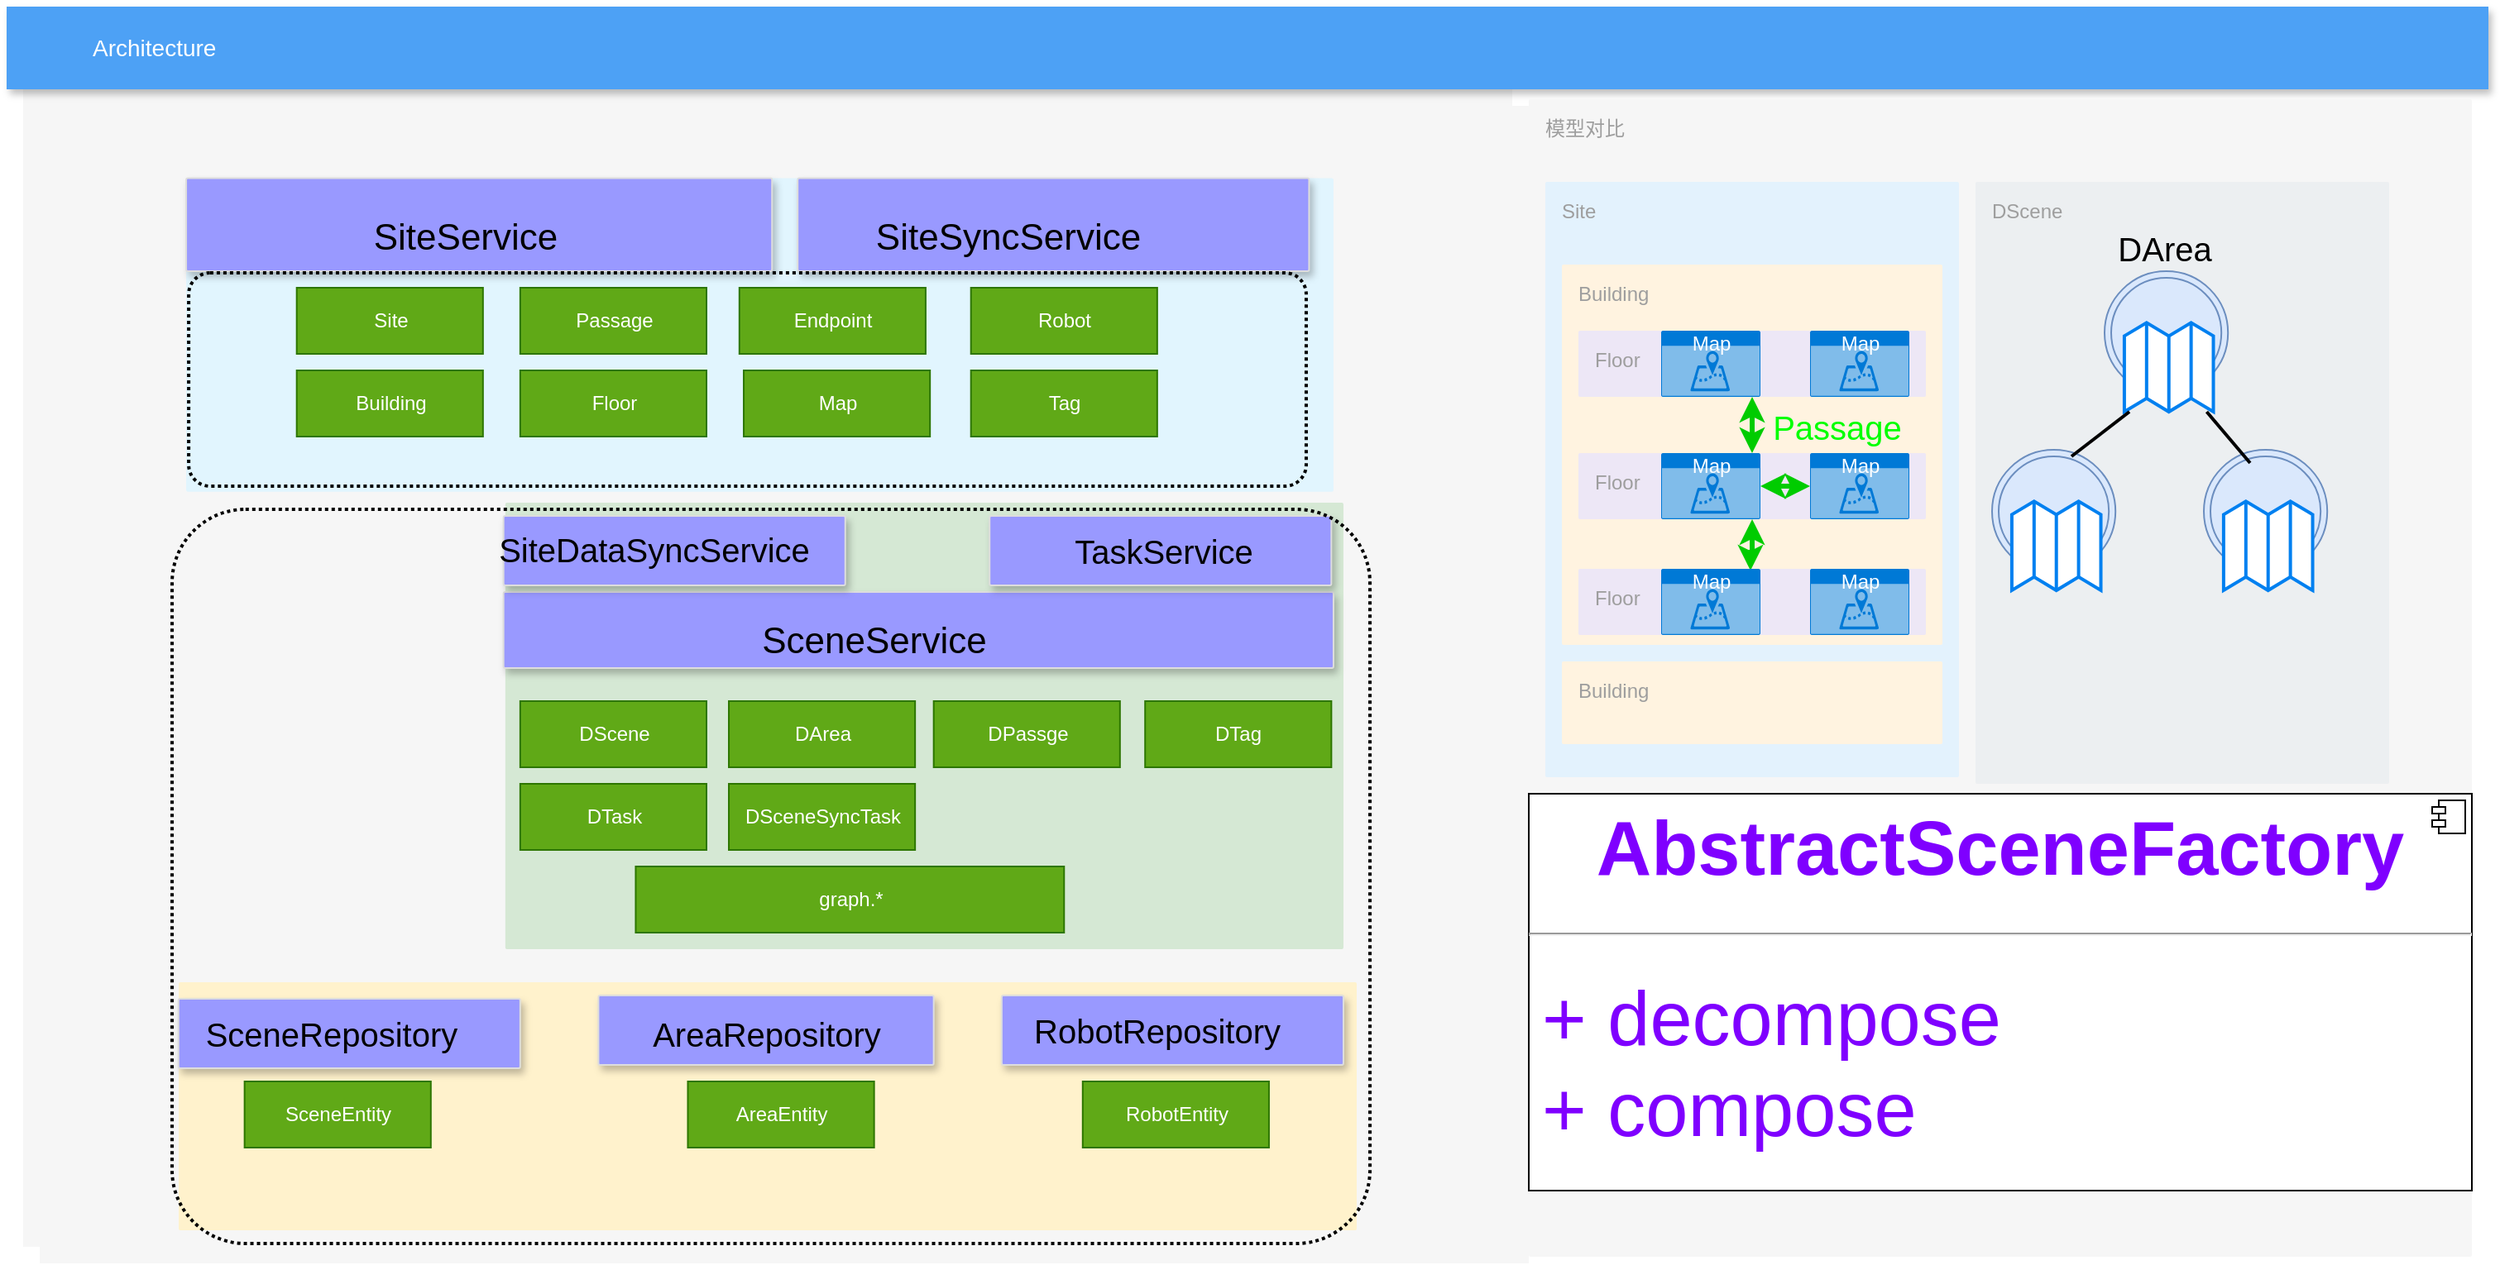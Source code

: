 <mxfile version="17.4.6" type="github">
  <diagram id="f106602c-feb2-e66a-4537-3a34d633f6aa" name="Page-1">
    <mxGraphModel dx="2060" dy="1194" grid="1" gridSize="4" guides="1" tooltips="1" connect="1" arrows="1" fold="1" page="1" pageScale="1" pageWidth="1169" pageHeight="827" background="none" math="0" shadow="0">
      <root>
        <mxCell id="0" />
        <mxCell id="1" parent="0" />
        <mxCell id="14" value="" style="fillColor=#F6F6F6;strokeColor=none;shadow=0;gradientColor=none;fontSize=14;align=left;spacing=10;fontColor=#717171;9E9E9E;verticalAlign=top;spacingTop=-4;fontStyle=0;spacingLeft=40;html=1;" parent="1" vertex="1">
          <mxGeometry x="150" y="90" width="900" height="700" as="geometry" />
        </mxCell>
        <mxCell id="580" value="" style="rounded=1;absoluteArcSize=1;arcSize=2;html=1;strokeColor=none;gradientColor=none;shadow=0;dashed=0;strokeColor=none;fontSize=12;fontColor=#9E9E9E;align=left;verticalAlign=top;spacing=10;spacingTop=-4;fillColor=#E1F5FE;" parent="14" vertex="1">
          <mxGeometry x="88.525" y="43.75" width="693.443" height="189.583" as="geometry" />
        </mxCell>
        <mxCell id="572" value="" style="strokeColor=#dddddd;fillColor=#9999FF;shadow=1;strokeWidth=1;rounded=1;absoluteArcSize=1;arcSize=2;fontSize=10;fontColor=#9E9E9E;align=center;html=1;" parent="14" vertex="1">
          <mxGeometry x="88.525" y="43.75" width="354.098" height="56.25" as="geometry" />
        </mxCell>
        <mxCell id="MLptsEWVuVLRwVdw8l3M-589" value="" style="rounded=1;absoluteArcSize=1;arcSize=2;html=1;strokeColor=#82b366;shadow=0;dashed=0;strokeColor=none;fontSize=12;align=left;verticalAlign=top;spacing=10;spacingTop=-4;fillColor=#d5e8d4;" vertex="1" parent="14">
          <mxGeometry x="281.426" y="240" width="506.567" height="270" as="geometry" />
        </mxCell>
        <mxCell id="MLptsEWVuVLRwVdw8l3M-590" value="" style="rounded=1;absoluteArcSize=1;arcSize=2;html=1;strokeColor=#d6b656;shadow=0;dashed=0;strokeColor=none;fontSize=12;align=left;verticalAlign=top;spacing=10;spacingTop=-4;fillColor=#fff2cc;" vertex="1" parent="14">
          <mxGeometry x="47.381" y="530" width="760.784" height="150" as="geometry" />
        </mxCell>
        <mxCell id="MLptsEWVuVLRwVdw8l3M-591" value="" style="strokeColor=#dddddd;fillColor=#9999FF;shadow=1;strokeWidth=1;rounded=1;absoluteArcSize=1;arcSize=2;fontSize=10;fontColor=#9E9E9E;align=center;html=1;" vertex="1" parent="14">
          <mxGeometry x="458.115" y="43.75" width="309.098" height="56.25" as="geometry" />
        </mxCell>
        <mxCell id="MLptsEWVuVLRwVdw8l3M-593" value="" style="strokeColor=#dddddd;fillColor=#9999FF;shadow=1;strokeWidth=1;rounded=1;absoluteArcSize=1;arcSize=2;fontSize=10;fontColor=#9E9E9E;align=center;html=1;" vertex="1" parent="14">
          <mxGeometry x="280.328" y="294" width="501.639" height="46" as="geometry" />
        </mxCell>
        <mxCell id="MLptsEWVuVLRwVdw8l3M-594" value="" style="strokeColor=#dddddd;fillColor=#9999FF;shadow=1;strokeWidth=1;rounded=1;absoluteArcSize=1;arcSize=2;fontSize=10;fontColor=#9E9E9E;align=center;html=1;" vertex="1" parent="14">
          <mxGeometry x="280.328" y="248" width="206.557" height="42" as="geometry" />
        </mxCell>
        <mxCell id="MLptsEWVuVLRwVdw8l3M-595" value="" style="rounded=1;arcSize=10;dashed=1;fillColor=none;gradientColor=none;dashPattern=1 1;strokeWidth=2;" vertex="1" parent="14">
          <mxGeometry x="90.056" y="101" width="675.422" height="129" as="geometry" />
        </mxCell>
        <mxCell id="MLptsEWVuVLRwVdw8l3M-596" value="Site" style="html=1;dashed=0;whitespace=wrap;fillColor=#60a917;fontColor=#ffffff;strokeColor=#2D7600;" vertex="1" parent="14">
          <mxGeometry x="155.347" y="110" width="112.57" height="40" as="geometry" />
        </mxCell>
        <mxCell id="MLptsEWVuVLRwVdw8l3M-597" value="Building" style="html=1;dashed=0;whitespace=wrap;fillColor=#60a917;fontColor=#ffffff;strokeColor=#2D7600;" vertex="1" parent="14">
          <mxGeometry x="155.347" y="160" width="112.57" height="40" as="geometry" />
        </mxCell>
        <mxCell id="MLptsEWVuVLRwVdw8l3M-598" value="" style="strokeColor=#dddddd;fillColor=#9999FF;shadow=1;strokeWidth=1;rounded=1;absoluteArcSize=1;arcSize=2;fontSize=10;fontColor=#9E9E9E;align=center;html=1;" vertex="1" parent="14">
          <mxGeometry x="83.87" y="540" width="206.557" height="42" as="geometry" />
        </mxCell>
        <mxCell id="MLptsEWVuVLRwVdw8l3M-599" value="Passage" style="html=1;dashed=0;whitespace=wrap;fillColor=#60a917;fontColor=#ffffff;strokeColor=#2D7600;" vertex="1" parent="14">
          <mxGeometry x="290.432" y="110" width="112.57" height="40" as="geometry" />
        </mxCell>
        <mxCell id="MLptsEWVuVLRwVdw8l3M-600" value="Floor" style="html=1;dashed=0;whitespace=wrap;fillColor=#60a917;fontColor=#ffffff;strokeColor=#2D7600;" vertex="1" parent="14">
          <mxGeometry x="290.432" y="160" width="112.57" height="40" as="geometry" />
        </mxCell>
        <mxCell id="MLptsEWVuVLRwVdw8l3M-601" value="Tag" style="html=1;dashed=0;whitespace=wrap;fillColor=#60a917;fontColor=#ffffff;strokeColor=#2D7600;" vertex="1" parent="14">
          <mxGeometry x="562.852" y="160" width="112.57" height="40" as="geometry" />
        </mxCell>
        <mxCell id="MLptsEWVuVLRwVdw8l3M-602" value="Endpoint" style="html=1;dashed=0;whitespace=wrap;fillColor=#60a917;fontColor=#ffffff;strokeColor=#2D7600;" vertex="1" parent="14">
          <mxGeometry x="422.893" y="110" width="112.57" height="40" as="geometry" />
        </mxCell>
        <mxCell id="MLptsEWVuVLRwVdw8l3M-603" value="Map" style="html=1;dashed=0;whitespace=wrap;fillColor=#60a917;fontColor=#ffffff;strokeColor=#2D7600;" vertex="1" parent="14">
          <mxGeometry x="425.516" y="160" width="112.57" height="40" as="geometry" />
        </mxCell>
        <mxCell id="MLptsEWVuVLRwVdw8l3M-604" value="DScene" style="html=1;dashed=0;whitespace=wrap;fillColor=#60a917;fontColor=#ffffff;strokeColor=#2D7600;" vertex="1" parent="14">
          <mxGeometry x="290.432" y="360" width="112.57" height="40" as="geometry" />
        </mxCell>
        <mxCell id="MLptsEWVuVLRwVdw8l3M-605" value="DArea" style="html=1;dashed=0;whitespace=wrap;fillColor=#60a917;fontColor=#ffffff;strokeColor=#2D7600;" vertex="1" parent="14">
          <mxGeometry x="416.51" y="360" width="112.57" height="40" as="geometry" />
        </mxCell>
        <mxCell id="MLptsEWVuVLRwVdw8l3M-606" value="DTag" style="html=1;dashed=0;whitespace=wrap;fillColor=#60a917;fontColor=#ffffff;strokeColor=#2D7600;" vertex="1" parent="14">
          <mxGeometry x="668.105" y="360" width="112.57" height="40" as="geometry" />
        </mxCell>
        <mxCell id="MLptsEWVuVLRwVdw8l3M-607" value="&lt;span style=&quot;font-size: 22px&quot;&gt;SiteService&lt;/span&gt;" style="text;html=1;resizable=0;autosize=1;align=center;verticalAlign=middle;points=[];fillColor=none;strokeColor=none;rounded=0;" vertex="1" parent="14">
          <mxGeometry x="192.405" y="70" width="130" height="20" as="geometry" />
        </mxCell>
        <mxCell id="MLptsEWVuVLRwVdw8l3M-608" value="SiteSyncService" style="text;html=1;resizable=0;autosize=1;align=center;verticalAlign=middle;points=[];fillColor=none;strokeColor=none;rounded=0;fontSize=22;" vertex="1" parent="14">
          <mxGeometry x="495.31" y="65" width="180" height="30" as="geometry" />
        </mxCell>
        <mxCell id="MLptsEWVuVLRwVdw8l3M-609" value="SceneService" style="text;html=1;resizable=0;autosize=1;align=center;verticalAlign=middle;points=[];fillColor=none;strokeColor=none;rounded=0;fontSize=22;" vertex="1" parent="14">
          <mxGeometry x="428.522" y="309" width="150" height="30" as="geometry" />
        </mxCell>
        <mxCell id="MLptsEWVuVLRwVdw8l3M-610" value="&lt;font style=&quot;font-size: 20px&quot;&gt;SiteDataSyncService&lt;/font&gt;" style="text;html=1;resizable=0;autosize=1;align=center;verticalAlign=middle;points=[];fillColor=none;strokeColor=none;rounded=0;fontSize=22;" vertex="1" parent="14">
          <mxGeometry x="271.036" y="254" width="200" height="30" as="geometry" />
        </mxCell>
        <mxCell id="MLptsEWVuVLRwVdw8l3M-611" value="" style="strokeColor=#dddddd;fillColor=#9999FF;shadow=1;strokeWidth=1;rounded=1;absoluteArcSize=1;arcSize=2;fontSize=10;fontColor=#9E9E9E;align=center;html=1;" vertex="1" parent="14">
          <mxGeometry x="574.114" y="248" width="206.557" height="42" as="geometry" />
        </mxCell>
        <mxCell id="MLptsEWVuVLRwVdw8l3M-612" value="TaskService" style="text;html=1;resizable=0;autosize=1;align=center;verticalAlign=middle;points=[];fillColor=none;strokeColor=none;rounded=0;fontSize=20;" vertex="1" parent="14">
          <mxGeometry x="619.137" y="254" width="120" height="30" as="geometry" />
        </mxCell>
        <mxCell id="MLptsEWVuVLRwVdw8l3M-613" value="Robot" style="html=1;dashed=0;whitespace=wrap;fillColor=#60a917;fontColor=#ffffff;strokeColor=#2D7600;" vertex="1" parent="14">
          <mxGeometry x="562.852" y="110" width="112.57" height="40" as="geometry" />
        </mxCell>
        <mxCell id="MLptsEWVuVLRwVdw8l3M-614" value="DPassge" style="html=1;dashed=0;whitespace=wrap;fillColor=#60a917;fontColor=#ffffff;strokeColor=#2D7600;" vertex="1" parent="14">
          <mxGeometry x="540.338" y="360" width="112.57" height="40" as="geometry" />
        </mxCell>
        <mxCell id="MLptsEWVuVLRwVdw8l3M-615" value="DTask" style="html=1;dashed=0;whitespace=wrap;fillColor=#60a917;fontColor=#ffffff;strokeColor=#2D7600;" vertex="1" parent="14">
          <mxGeometry x="290.432" y="410" width="112.57" height="40" as="geometry" />
        </mxCell>
        <mxCell id="MLptsEWVuVLRwVdw8l3M-616" value="DSceneSyncTask" style="html=1;dashed=0;whitespace=wrap;fillColor=#60a917;fontColor=#ffffff;strokeColor=#2D7600;" vertex="1" parent="14">
          <mxGeometry x="416.51" y="410" width="112.57" height="40" as="geometry" />
        </mxCell>
        <mxCell id="MLptsEWVuVLRwVdw8l3M-617" value="graph.*" style="html=1;dashed=0;whitespace=wrap;fillColor=#60a917;fontColor=#ffffff;strokeColor=#2D7600;" vertex="1" parent="14">
          <mxGeometry x="360.225" y="460" width="258.912" height="40" as="geometry" />
        </mxCell>
        <mxCell id="MLptsEWVuVLRwVdw8l3M-619" value="SceneRepository" style="text;html=1;resizable=0;autosize=1;align=center;verticalAlign=middle;points=[];fillColor=none;strokeColor=none;rounded=0;fontSize=20;" vertex="1" parent="14">
          <mxGeometry x="91.463" y="546" width="170" height="30" as="geometry" />
        </mxCell>
        <mxCell id="MLptsEWVuVLRwVdw8l3M-620" value="SceneEntity" style="html=1;dashed=0;whitespace=wrap;fillColor=#60a917;fontColor=#ffffff;strokeColor=#2D7600;" vertex="1" parent="14">
          <mxGeometry x="123.827" y="590" width="112.57" height="40" as="geometry" />
        </mxCell>
        <mxCell id="MLptsEWVuVLRwVdw8l3M-621" value="" style="strokeColor=#dddddd;fillColor=#9999FF;shadow=1;strokeWidth=1;rounded=1;absoluteArcSize=1;arcSize=2;fontSize=10;fontColor=#9E9E9E;align=center;html=1;" vertex="1" parent="14">
          <mxGeometry x="337.711" y="538" width="202.627" height="42" as="geometry" />
        </mxCell>
        <mxCell id="MLptsEWVuVLRwVdw8l3M-622" value="AreaRepository" style="text;html=1;resizable=0;autosize=1;align=center;verticalAlign=middle;points=[];fillColor=none;strokeColor=none;rounded=0;fontSize=20;" vertex="1" parent="14">
          <mxGeometry x="363.602" y="546" width="150" height="30" as="geometry" />
        </mxCell>
        <mxCell id="MLptsEWVuVLRwVdw8l3M-623" value="AreaEntity" style="html=1;dashed=0;whitespace=wrap;fillColor=#60a917;fontColor=#ffffff;strokeColor=#2D7600;" vertex="1" parent="14">
          <mxGeometry x="391.745" y="590" width="112.57" height="40" as="geometry" />
        </mxCell>
        <mxCell id="MLptsEWVuVLRwVdw8l3M-624" value="" style="strokeColor=#dddddd;fillColor=#9999FF;shadow=1;strokeWidth=1;rounded=1;absoluteArcSize=1;arcSize=2;fontSize=10;fontColor=#9E9E9E;align=center;html=1;" vertex="1" parent="14">
          <mxGeometry x="581.431" y="538" width="206.557" height="42" as="geometry" />
        </mxCell>
        <mxCell id="MLptsEWVuVLRwVdw8l3M-625" value="RobotRepository" style="text;html=1;resizable=0;autosize=1;align=center;verticalAlign=middle;points=[];fillColor=none;strokeColor=none;rounded=0;fontSize=20;" vertex="1" parent="14">
          <mxGeometry x="594.653" y="544" width="160" height="30" as="geometry" />
        </mxCell>
        <mxCell id="MLptsEWVuVLRwVdw8l3M-626" value="RobotEntity" style="html=1;dashed=0;whitespace=wrap;fillColor=#60a917;fontColor=#ffffff;strokeColor=#2D7600;" vertex="1" parent="14">
          <mxGeometry x="630.394" y="590" width="112.57" height="40" as="geometry" />
        </mxCell>
        <mxCell id="2" value="Architecture" style="fillColor=#4DA1F5;strokeColor=none;shadow=1;gradientColor=none;fontSize=14;align=left;spacingLeft=50;fontColor=#ffffff;html=1;" parent="1" vertex="1">
          <mxGeometry x="140" y="40" width="1500" height="50" as="geometry" />
        </mxCell>
        <mxCell id="MLptsEWVuVLRwVdw8l3M-627" value="" style="fillColor=#F6F6F6;strokeColor=none;shadow=0;gradientColor=none;fontSize=14;align=left;spacing=10;fontColor=#717171;9E9E9E;verticalAlign=top;spacingTop=-4;fontStyle=0;spacingLeft=40;html=1;" vertex="1" parent="1">
          <mxGeometry x="160" y="100" width="900" height="700" as="geometry" />
        </mxCell>
        <mxCell id="MLptsEWVuVLRwVdw8l3M-628" value="" style="rounded=1;absoluteArcSize=1;arcSize=2;html=1;strokeColor=none;gradientColor=none;shadow=0;dashed=0;strokeColor=none;fontSize=12;fontColor=#9E9E9E;align=left;verticalAlign=top;spacing=10;spacingTop=-4;fillColor=#E1F5FE;" vertex="1" parent="MLptsEWVuVLRwVdw8l3M-627">
          <mxGeometry x="88.525" y="43.75" width="693.443" height="189.583" as="geometry" />
        </mxCell>
        <mxCell id="MLptsEWVuVLRwVdw8l3M-629" value="" style="strokeColor=#dddddd;fillColor=#9999FF;shadow=1;strokeWidth=1;rounded=1;absoluteArcSize=1;arcSize=2;fontSize=10;fontColor=#9E9E9E;align=center;html=1;" vertex="1" parent="MLptsEWVuVLRwVdw8l3M-627">
          <mxGeometry x="88.525" y="43.75" width="354.098" height="56.25" as="geometry" />
        </mxCell>
        <mxCell id="MLptsEWVuVLRwVdw8l3M-630" value="" style="rounded=1;absoluteArcSize=1;arcSize=2;html=1;strokeColor=#82b366;shadow=0;dashed=0;strokeColor=none;fontSize=12;align=left;verticalAlign=top;spacing=10;spacingTop=-4;fillColor=#d5e8d4;" vertex="1" parent="MLptsEWVuVLRwVdw8l3M-627">
          <mxGeometry x="281.426" y="240" width="506.567" height="270" as="geometry" />
        </mxCell>
        <mxCell id="MLptsEWVuVLRwVdw8l3M-631" value="" style="rounded=1;absoluteArcSize=1;arcSize=2;html=1;strokeColor=#d6b656;shadow=0;dashed=0;strokeColor=none;fontSize=12;align=left;verticalAlign=top;spacing=10;spacingTop=-4;fillColor=#fff2cc;" vertex="1" parent="MLptsEWVuVLRwVdw8l3M-627">
          <mxGeometry x="84" y="530" width="712" height="150" as="geometry" />
        </mxCell>
        <mxCell id="MLptsEWVuVLRwVdw8l3M-632" value="" style="strokeColor=#dddddd;fillColor=#9999FF;shadow=1;strokeWidth=1;rounded=1;absoluteArcSize=1;arcSize=2;fontSize=10;fontColor=#9E9E9E;align=center;html=1;" vertex="1" parent="MLptsEWVuVLRwVdw8l3M-627">
          <mxGeometry x="458.115" y="43.75" width="309.098" height="56.25" as="geometry" />
        </mxCell>
        <mxCell id="MLptsEWVuVLRwVdw8l3M-633" value="" style="strokeColor=#dddddd;fillColor=#9999FF;shadow=1;strokeWidth=1;rounded=1;absoluteArcSize=1;arcSize=2;fontSize=10;fontColor=#9E9E9E;align=center;html=1;" vertex="1" parent="MLptsEWVuVLRwVdw8l3M-627">
          <mxGeometry x="280.328" y="294" width="501.639" height="46" as="geometry" />
        </mxCell>
        <mxCell id="MLptsEWVuVLRwVdw8l3M-634" value="" style="strokeColor=#dddddd;fillColor=#9999FF;shadow=1;strokeWidth=1;rounded=1;absoluteArcSize=1;arcSize=2;fontSize=10;fontColor=#9E9E9E;align=center;html=1;" vertex="1" parent="MLptsEWVuVLRwVdw8l3M-627">
          <mxGeometry x="280.328" y="248" width="206.557" height="42" as="geometry" />
        </mxCell>
        <mxCell id="MLptsEWVuVLRwVdw8l3M-635" value="" style="rounded=1;arcSize=10;dashed=1;fillColor=none;gradientColor=none;dashPattern=1 1;strokeWidth=2;" vertex="1" parent="MLptsEWVuVLRwVdw8l3M-627">
          <mxGeometry x="90.056" y="101" width="675.422" height="129" as="geometry" />
        </mxCell>
        <mxCell id="MLptsEWVuVLRwVdw8l3M-636" value="Site" style="html=1;dashed=0;whitespace=wrap;fillColor=#60a917;fontColor=#ffffff;strokeColor=#2D7600;" vertex="1" parent="MLptsEWVuVLRwVdw8l3M-627">
          <mxGeometry x="155.347" y="110" width="112.57" height="40" as="geometry" />
        </mxCell>
        <mxCell id="MLptsEWVuVLRwVdw8l3M-637" value="Building" style="html=1;dashed=0;whitespace=wrap;fillColor=#60a917;fontColor=#ffffff;strokeColor=#2D7600;" vertex="1" parent="MLptsEWVuVLRwVdw8l3M-627">
          <mxGeometry x="155.347" y="160" width="112.57" height="40" as="geometry" />
        </mxCell>
        <mxCell id="MLptsEWVuVLRwVdw8l3M-638" value="" style="strokeColor=#dddddd;fillColor=#9999FF;shadow=1;strokeWidth=1;rounded=1;absoluteArcSize=1;arcSize=2;fontSize=10;fontColor=#9E9E9E;align=center;html=1;" vertex="1" parent="MLptsEWVuVLRwVdw8l3M-627">
          <mxGeometry x="83.87" y="540" width="206.557" height="42" as="geometry" />
        </mxCell>
        <mxCell id="MLptsEWVuVLRwVdw8l3M-639" value="Passage" style="html=1;dashed=0;whitespace=wrap;fillColor=#60a917;fontColor=#ffffff;strokeColor=#2D7600;" vertex="1" parent="MLptsEWVuVLRwVdw8l3M-627">
          <mxGeometry x="290.432" y="110" width="112.57" height="40" as="geometry" />
        </mxCell>
        <mxCell id="MLptsEWVuVLRwVdw8l3M-640" value="Floor" style="html=1;dashed=0;whitespace=wrap;fillColor=#60a917;fontColor=#ffffff;strokeColor=#2D7600;" vertex="1" parent="MLptsEWVuVLRwVdw8l3M-627">
          <mxGeometry x="290.432" y="160" width="112.57" height="40" as="geometry" />
        </mxCell>
        <mxCell id="MLptsEWVuVLRwVdw8l3M-641" value="Tag" style="html=1;dashed=0;whitespace=wrap;fillColor=#60a917;fontColor=#ffffff;strokeColor=#2D7600;" vertex="1" parent="MLptsEWVuVLRwVdw8l3M-627">
          <mxGeometry x="562.852" y="160" width="112.57" height="40" as="geometry" />
        </mxCell>
        <mxCell id="MLptsEWVuVLRwVdw8l3M-642" value="Endpoint" style="html=1;dashed=0;whitespace=wrap;fillColor=#60a917;fontColor=#ffffff;strokeColor=#2D7600;" vertex="1" parent="MLptsEWVuVLRwVdw8l3M-627">
          <mxGeometry x="422.893" y="110" width="112.57" height="40" as="geometry" />
        </mxCell>
        <mxCell id="MLptsEWVuVLRwVdw8l3M-643" value="Map" style="html=1;dashed=0;whitespace=wrap;fillColor=#60a917;fontColor=#ffffff;strokeColor=#2D7600;" vertex="1" parent="MLptsEWVuVLRwVdw8l3M-627">
          <mxGeometry x="425.516" y="160" width="112.57" height="40" as="geometry" />
        </mxCell>
        <mxCell id="MLptsEWVuVLRwVdw8l3M-644" value="DScene" style="html=1;dashed=0;whitespace=wrap;fillColor=#60a917;fontColor=#ffffff;strokeColor=#2D7600;" vertex="1" parent="MLptsEWVuVLRwVdw8l3M-627">
          <mxGeometry x="290.432" y="360" width="112.57" height="40" as="geometry" />
        </mxCell>
        <mxCell id="MLptsEWVuVLRwVdw8l3M-645" value="DArea" style="html=1;dashed=0;whitespace=wrap;fillColor=#60a917;fontColor=#ffffff;strokeColor=#2D7600;" vertex="1" parent="MLptsEWVuVLRwVdw8l3M-627">
          <mxGeometry x="416.51" y="360" width="112.57" height="40" as="geometry" />
        </mxCell>
        <mxCell id="MLptsEWVuVLRwVdw8l3M-646" value="DTag" style="html=1;dashed=0;whitespace=wrap;fillColor=#60a917;fontColor=#ffffff;strokeColor=#2D7600;" vertex="1" parent="MLptsEWVuVLRwVdw8l3M-627">
          <mxGeometry x="668.105" y="360" width="112.57" height="40" as="geometry" />
        </mxCell>
        <mxCell id="MLptsEWVuVLRwVdw8l3M-647" value="&lt;span style=&quot;font-size: 22px&quot;&gt;SiteService&lt;/span&gt;" style="text;html=1;resizable=0;autosize=1;align=center;verticalAlign=middle;points=[];fillColor=none;strokeColor=none;rounded=0;" vertex="1" parent="MLptsEWVuVLRwVdw8l3M-627">
          <mxGeometry x="192.405" y="70" width="130" height="20" as="geometry" />
        </mxCell>
        <mxCell id="MLptsEWVuVLRwVdw8l3M-648" value="SiteSyncService" style="text;html=1;resizable=0;autosize=1;align=center;verticalAlign=middle;points=[];fillColor=none;strokeColor=none;rounded=0;fontSize=22;" vertex="1" parent="MLptsEWVuVLRwVdw8l3M-627">
          <mxGeometry x="495.31" y="65" width="180" height="30" as="geometry" />
        </mxCell>
        <mxCell id="MLptsEWVuVLRwVdw8l3M-649" value="SceneService" style="text;html=1;resizable=0;autosize=1;align=center;verticalAlign=middle;points=[];fillColor=none;strokeColor=none;rounded=0;fontSize=22;" vertex="1" parent="MLptsEWVuVLRwVdw8l3M-627">
          <mxGeometry x="428.522" y="309" width="150" height="30" as="geometry" />
        </mxCell>
        <mxCell id="MLptsEWVuVLRwVdw8l3M-650" value="&lt;font style=&quot;font-size: 20px&quot;&gt;SiteDataSyncService&lt;/font&gt;" style="text;html=1;resizable=0;autosize=1;align=center;verticalAlign=middle;points=[];fillColor=none;strokeColor=none;rounded=0;fontSize=22;" vertex="1" parent="MLptsEWVuVLRwVdw8l3M-627">
          <mxGeometry x="271.036" y="254" width="200" height="30" as="geometry" />
        </mxCell>
        <mxCell id="MLptsEWVuVLRwVdw8l3M-651" value="" style="strokeColor=#dddddd;fillColor=#9999FF;shadow=1;strokeWidth=1;rounded=1;absoluteArcSize=1;arcSize=2;fontSize=10;fontColor=#9E9E9E;align=center;html=1;" vertex="1" parent="MLptsEWVuVLRwVdw8l3M-627">
          <mxGeometry x="574.114" y="248" width="206.557" height="42" as="geometry" />
        </mxCell>
        <mxCell id="MLptsEWVuVLRwVdw8l3M-652" value="TaskService" style="text;html=1;resizable=0;autosize=1;align=center;verticalAlign=middle;points=[];fillColor=none;strokeColor=none;rounded=0;fontSize=20;" vertex="1" parent="MLptsEWVuVLRwVdw8l3M-627">
          <mxGeometry x="619.137" y="254" width="120" height="30" as="geometry" />
        </mxCell>
        <mxCell id="MLptsEWVuVLRwVdw8l3M-653" value="Robot" style="html=1;dashed=0;whitespace=wrap;fillColor=#60a917;fontColor=#ffffff;strokeColor=#2D7600;" vertex="1" parent="MLptsEWVuVLRwVdw8l3M-627">
          <mxGeometry x="562.852" y="110" width="112.57" height="40" as="geometry" />
        </mxCell>
        <mxCell id="MLptsEWVuVLRwVdw8l3M-654" value="DPassge" style="html=1;dashed=0;whitespace=wrap;fillColor=#60a917;fontColor=#ffffff;strokeColor=#2D7600;" vertex="1" parent="MLptsEWVuVLRwVdw8l3M-627">
          <mxGeometry x="540.338" y="360" width="112.57" height="40" as="geometry" />
        </mxCell>
        <mxCell id="MLptsEWVuVLRwVdw8l3M-655" value="DTask" style="html=1;dashed=0;whitespace=wrap;fillColor=#60a917;fontColor=#ffffff;strokeColor=#2D7600;" vertex="1" parent="MLptsEWVuVLRwVdw8l3M-627">
          <mxGeometry x="290.432" y="410" width="112.57" height="40" as="geometry" />
        </mxCell>
        <mxCell id="MLptsEWVuVLRwVdw8l3M-656" value="DSceneSyncTask" style="html=1;dashed=0;whitespace=wrap;fillColor=#60a917;fontColor=#ffffff;strokeColor=#2D7600;" vertex="1" parent="MLptsEWVuVLRwVdw8l3M-627">
          <mxGeometry x="416.51" y="410" width="112.57" height="40" as="geometry" />
        </mxCell>
        <mxCell id="MLptsEWVuVLRwVdw8l3M-657" value="graph.*" style="html=1;dashed=0;whitespace=wrap;fillColor=#60a917;fontColor=#ffffff;strokeColor=#2D7600;" vertex="1" parent="MLptsEWVuVLRwVdw8l3M-627">
          <mxGeometry x="360.225" y="460" width="258.912" height="40" as="geometry" />
        </mxCell>
        <mxCell id="MLptsEWVuVLRwVdw8l3M-658" value="SceneRepository" style="text;html=1;resizable=0;autosize=1;align=center;verticalAlign=middle;points=[];fillColor=none;strokeColor=none;rounded=0;fontSize=20;" vertex="1" parent="MLptsEWVuVLRwVdw8l3M-627">
          <mxGeometry x="91.463" y="546" width="170" height="30" as="geometry" />
        </mxCell>
        <mxCell id="MLptsEWVuVLRwVdw8l3M-659" value="SceneEntity" style="html=1;dashed=0;whitespace=wrap;fillColor=#60a917;fontColor=#ffffff;strokeColor=#2D7600;" vertex="1" parent="MLptsEWVuVLRwVdw8l3M-627">
          <mxGeometry x="123.827" y="590" width="112.57" height="40" as="geometry" />
        </mxCell>
        <mxCell id="MLptsEWVuVLRwVdw8l3M-660" value="" style="strokeColor=#dddddd;fillColor=#9999FF;shadow=1;strokeWidth=1;rounded=1;absoluteArcSize=1;arcSize=2;fontSize=10;fontColor=#9E9E9E;align=center;html=1;" vertex="1" parent="MLptsEWVuVLRwVdw8l3M-627">
          <mxGeometry x="337.711" y="538" width="202.627" height="42" as="geometry" />
        </mxCell>
        <mxCell id="MLptsEWVuVLRwVdw8l3M-661" value="AreaRepository" style="text;html=1;resizable=0;autosize=1;align=center;verticalAlign=middle;points=[];fillColor=none;strokeColor=none;rounded=0;fontSize=20;" vertex="1" parent="MLptsEWVuVLRwVdw8l3M-627">
          <mxGeometry x="363.602" y="546" width="150" height="30" as="geometry" />
        </mxCell>
        <mxCell id="MLptsEWVuVLRwVdw8l3M-662" value="AreaEntity" style="html=1;dashed=0;whitespace=wrap;fillColor=#60a917;fontColor=#ffffff;strokeColor=#2D7600;" vertex="1" parent="MLptsEWVuVLRwVdw8l3M-627">
          <mxGeometry x="391.745" y="590" width="112.57" height="40" as="geometry" />
        </mxCell>
        <mxCell id="MLptsEWVuVLRwVdw8l3M-663" value="" style="strokeColor=#dddddd;fillColor=#9999FF;shadow=1;strokeWidth=1;rounded=1;absoluteArcSize=1;arcSize=2;fontSize=10;fontColor=#9E9E9E;align=center;html=1;" vertex="1" parent="MLptsEWVuVLRwVdw8l3M-627">
          <mxGeometry x="581.431" y="538" width="206.557" height="42" as="geometry" />
        </mxCell>
        <mxCell id="MLptsEWVuVLRwVdw8l3M-664" value="RobotRepository" style="text;html=1;resizable=0;autosize=1;align=center;verticalAlign=middle;points=[];fillColor=none;strokeColor=none;rounded=0;fontSize=20;" vertex="1" parent="MLptsEWVuVLRwVdw8l3M-627">
          <mxGeometry x="594.653" y="544" width="160" height="30" as="geometry" />
        </mxCell>
        <mxCell id="MLptsEWVuVLRwVdw8l3M-665" value="RobotEntity" style="html=1;dashed=0;whitespace=wrap;fillColor=#60a917;fontColor=#ffffff;strokeColor=#2D7600;" vertex="1" parent="MLptsEWVuVLRwVdw8l3M-627">
          <mxGeometry x="630.394" y="590" width="112.57" height="40" as="geometry" />
        </mxCell>
        <mxCell id="MLptsEWVuVLRwVdw8l3M-724" value="" style="rounded=1;arcSize=10;dashed=1;fillColor=none;gradientColor=none;dashPattern=1 1;strokeWidth=2;" vertex="1" parent="MLptsEWVuVLRwVdw8l3M-627">
          <mxGeometry x="80" y="244" width="724" height="444" as="geometry" />
        </mxCell>
        <mxCell id="MLptsEWVuVLRwVdw8l3M-666" value="模型对比" style="sketch=0;points=[[0,0,0],[0.25,0,0],[0.5,0,0],[0.75,0,0],[1,0,0],[1,0.25,0],[1,0.5,0],[1,0.75,0],[1,1,0],[0.75,1,0],[0.5,1,0],[0.25,1,0],[0,1,0],[0,0.75,0],[0,0.5,0],[0,0.25,0]];rounded=1;absoluteArcSize=1;arcSize=2;html=1;strokeColor=none;gradientColor=none;shadow=0;dashed=0;fontSize=12;fontColor=#9E9E9E;align=left;verticalAlign=top;spacing=10;spacingTop=-4;fillColor=#F6F6F6;" vertex="1" parent="1">
          <mxGeometry x="1060" y="96" width="570" height="700" as="geometry" />
        </mxCell>
        <mxCell id="MLptsEWVuVLRwVdw8l3M-667" value="Site" style="sketch=0;points=[[0,0,0],[0.25,0,0],[0.5,0,0],[0.75,0,0],[1,0,0],[1,0.25,0],[1,0.5,0],[1,0.75,0],[1,1,0],[0.75,1,0],[0.5,1,0],[0.25,1,0],[0,1,0],[0,0.75,0],[0,0.5,0],[0,0.25,0]];rounded=1;absoluteArcSize=1;arcSize=2;html=1;strokeColor=none;gradientColor=none;shadow=0;dashed=0;fontSize=12;fontColor=#9E9E9E;align=left;verticalAlign=top;spacing=10;spacingTop=-4;fillColor=#E3F2FD;" vertex="1" parent="MLptsEWVuVLRwVdw8l3M-666">
          <mxGeometry width="250" height="360" relative="1" as="geometry">
            <mxPoint x="10" y="50" as="offset" />
          </mxGeometry>
        </mxCell>
        <mxCell id="MLptsEWVuVLRwVdw8l3M-668" value="Building" style="sketch=0;points=[[0,0,0],[0.25,0,0],[0.5,0,0],[0.75,0,0],[1,0,0],[1,0.25,0],[1,0.5,0],[1,0.75,0],[1,1,0],[0.75,1,0],[0.5,1,0],[0.25,1,0],[0,1,0],[0,0.75,0],[0,0.5,0],[0,0.25,0]];rounded=1;absoluteArcSize=1;arcSize=2;html=1;strokeColor=none;gradientColor=none;shadow=0;dashed=0;fontSize=12;fontColor=#9E9E9E;align=left;verticalAlign=top;spacing=10;spacingTop=-4;fillColor=#FFF3E0;" vertex="1" parent="MLptsEWVuVLRwVdw8l3M-667">
          <mxGeometry width="230" height="230" relative="1" as="geometry">
            <mxPoint x="10" y="50" as="offset" />
          </mxGeometry>
        </mxCell>
        <mxCell id="MLptsEWVuVLRwVdw8l3M-687" value="" style="group" vertex="1" connectable="0" parent="MLptsEWVuVLRwVdw8l3M-668">
          <mxGeometry x="10" y="40" width="210" height="40" as="geometry" />
        </mxCell>
        <mxCell id="MLptsEWVuVLRwVdw8l3M-696" style="edgeStyle=orthogonalEdgeStyle;rounded=0;orthogonalLoop=1;jettySize=auto;html=1;fontSize=20;startArrow=classic;startFill=1;strokeColor=#00CC00;strokeWidth=3;" edge="1" parent="MLptsEWVuVLRwVdw8l3M-687" source="MLptsEWVuVLRwVdw8l3M-669" target="MLptsEWVuVLRwVdw8l3M-689">
          <mxGeometry relative="1" as="geometry" />
        </mxCell>
        <mxCell id="MLptsEWVuVLRwVdw8l3M-669" value="Floor" style="sketch=0;points=[[0,0,0],[0.25,0,0],[0.5,0,0],[0.75,0,0],[1,0,0],[1,0.25,0],[1,0.5,0],[1,0.75,0],[1,1,0],[0.75,1,0],[0.5,1,0],[0.25,1,0],[0,1,0],[0,0.75,0],[0,0.5,0],[0,0.25,0]];rounded=1;absoluteArcSize=1;arcSize=2;html=1;strokeColor=none;gradientColor=none;shadow=0;dashed=0;fontSize=12;fontColor=#9E9E9E;align=left;verticalAlign=top;spacing=10;spacingTop=-4;fillColor=#EDE7F6;" vertex="1" parent="MLptsEWVuVLRwVdw8l3M-687">
          <mxGeometry width="210" height="40" relative="1" as="geometry">
            <mxPoint as="offset" />
          </mxGeometry>
        </mxCell>
        <mxCell id="MLptsEWVuVLRwVdw8l3M-685" value="Map" style="html=1;strokeColor=none;fillColor=#0079D6;labelPosition=center;verticalLabelPosition=middle;verticalAlign=top;align=center;fontSize=12;outlineConnect=0;spacingTop=-6;fontColor=#FFFFFF;sketch=0;shape=mxgraph.sitemap.map;" vertex="1" parent="MLptsEWVuVLRwVdw8l3M-687">
          <mxGeometry x="50" width="60" height="40" as="geometry" />
        </mxCell>
        <mxCell id="MLptsEWVuVLRwVdw8l3M-686" value="Map" style="html=1;strokeColor=none;fillColor=#0079D6;labelPosition=center;verticalLabelPosition=middle;verticalAlign=top;align=center;fontSize=12;outlineConnect=0;spacingTop=-6;fontColor=#FFFFFF;sketch=0;shape=mxgraph.sitemap.map;" vertex="1" parent="MLptsEWVuVLRwVdw8l3M-687">
          <mxGeometry x="140" width="60" height="40" as="geometry" />
        </mxCell>
        <mxCell id="MLptsEWVuVLRwVdw8l3M-688" value="" style="group" vertex="1" connectable="0" parent="MLptsEWVuVLRwVdw8l3M-668">
          <mxGeometry x="10" y="114" width="210" height="40" as="geometry" />
        </mxCell>
        <mxCell id="MLptsEWVuVLRwVdw8l3M-689" value="Floor" style="sketch=0;points=[[0,0,0],[0.25,0,0],[0.5,0,0],[0.75,0,0],[1,0,0],[1,0.25,0],[1,0.5,0],[1,0.75,0],[1,1,0],[0.75,1,0],[0.5,1,0],[0.25,1,0],[0,1,0],[0,0.75,0],[0,0.5,0],[0,0.25,0]];rounded=1;absoluteArcSize=1;arcSize=2;html=1;strokeColor=none;gradientColor=none;shadow=0;dashed=0;fontSize=12;fontColor=#9E9E9E;align=left;verticalAlign=top;spacing=10;spacingTop=-4;fillColor=#EDE7F6;" vertex="1" parent="MLptsEWVuVLRwVdw8l3M-688">
          <mxGeometry width="210" height="40" relative="1" as="geometry">
            <mxPoint as="offset" />
          </mxGeometry>
        </mxCell>
        <mxCell id="MLptsEWVuVLRwVdw8l3M-698" style="edgeStyle=orthogonalEdgeStyle;rounded=0;orthogonalLoop=1;jettySize=auto;html=1;entryX=0.9;entryY=0.025;entryDx=0;entryDy=0;entryPerimeter=0;fontSize=20;startArrow=classic;startFill=1;strokeColor=#00CC00;strokeWidth=3;" edge="1" parent="MLptsEWVuVLRwVdw8l3M-688" source="MLptsEWVuVLRwVdw8l3M-689" target="MLptsEWVuVLRwVdw8l3M-694">
          <mxGeometry relative="1" as="geometry" />
        </mxCell>
        <mxCell id="MLptsEWVuVLRwVdw8l3M-697" style="edgeStyle=orthogonalEdgeStyle;rounded=0;orthogonalLoop=1;jettySize=auto;html=1;exitX=1;exitY=0.5;exitDx=0;exitDy=0;exitPerimeter=0;fontSize=20;startArrow=classic;startFill=1;strokeColor=#00CC00;strokeWidth=3;" edge="1" parent="MLptsEWVuVLRwVdw8l3M-688" source="MLptsEWVuVLRwVdw8l3M-690" target="MLptsEWVuVLRwVdw8l3M-691">
          <mxGeometry relative="1" as="geometry" />
        </mxCell>
        <mxCell id="MLptsEWVuVLRwVdw8l3M-690" value="Map" style="html=1;strokeColor=none;fillColor=#0079D6;labelPosition=center;verticalLabelPosition=middle;verticalAlign=top;align=center;fontSize=12;outlineConnect=0;spacingTop=-6;fontColor=#FFFFFF;sketch=0;shape=mxgraph.sitemap.map;" vertex="1" parent="MLptsEWVuVLRwVdw8l3M-688">
          <mxGeometry x="50" width="60" height="40" as="geometry" />
        </mxCell>
        <mxCell id="MLptsEWVuVLRwVdw8l3M-691" value="Map" style="html=1;strokeColor=none;fillColor=#0079D6;labelPosition=center;verticalLabelPosition=middle;verticalAlign=top;align=center;fontSize=12;outlineConnect=0;spacingTop=-6;fontColor=#FFFFFF;sketch=0;shape=mxgraph.sitemap.map;" vertex="1" parent="MLptsEWVuVLRwVdw8l3M-688">
          <mxGeometry x="140" width="60" height="40" as="geometry" />
        </mxCell>
        <mxCell id="MLptsEWVuVLRwVdw8l3M-692" value="" style="group" vertex="1" connectable="0" parent="MLptsEWVuVLRwVdw8l3M-668">
          <mxGeometry x="10" y="184" width="210" height="40" as="geometry" />
        </mxCell>
        <mxCell id="MLptsEWVuVLRwVdw8l3M-693" value="Floor" style="sketch=0;points=[[0,0,0],[0.25,0,0],[0.5,0,0],[0.75,0,0],[1,0,0],[1,0.25,0],[1,0.5,0],[1,0.75,0],[1,1,0],[0.75,1,0],[0.5,1,0],[0.25,1,0],[0,1,0],[0,0.75,0],[0,0.5,0],[0,0.25,0]];rounded=1;absoluteArcSize=1;arcSize=2;html=1;strokeColor=none;gradientColor=none;shadow=0;dashed=0;fontSize=12;fontColor=#9E9E9E;align=left;verticalAlign=top;spacing=10;spacingTop=-4;fillColor=#EDE7F6;" vertex="1" parent="MLptsEWVuVLRwVdw8l3M-692">
          <mxGeometry width="210" height="40" relative="1" as="geometry">
            <mxPoint as="offset" />
          </mxGeometry>
        </mxCell>
        <mxCell id="MLptsEWVuVLRwVdw8l3M-694" value="Map" style="html=1;strokeColor=none;fillColor=#0079D6;labelPosition=center;verticalLabelPosition=middle;verticalAlign=top;align=center;fontSize=12;outlineConnect=0;spacingTop=-6;fontColor=#FFFFFF;sketch=0;shape=mxgraph.sitemap.map;" vertex="1" parent="MLptsEWVuVLRwVdw8l3M-692">
          <mxGeometry x="50" width="60" height="40" as="geometry" />
        </mxCell>
        <mxCell id="MLptsEWVuVLRwVdw8l3M-695" value="Map" style="html=1;strokeColor=none;fillColor=#0079D6;labelPosition=center;verticalLabelPosition=middle;verticalAlign=top;align=center;fontSize=12;outlineConnect=0;spacingTop=-6;fontColor=#FFFFFF;sketch=0;shape=mxgraph.sitemap.map;" vertex="1" parent="MLptsEWVuVLRwVdw8l3M-692">
          <mxGeometry x="140" width="60" height="40" as="geometry" />
        </mxCell>
        <mxCell id="MLptsEWVuVLRwVdw8l3M-699" value="&lt;font color=&quot;#00ff00&quot;&gt;Passage&lt;/font&gt;" style="text;html=1;resizable=0;autosize=1;align=center;verticalAlign=middle;points=[];fillColor=none;strokeColor=none;rounded=0;fontSize=20;" vertex="1" parent="MLptsEWVuVLRwVdw8l3M-668">
          <mxGeometry x="120" y="82" width="92" height="32" as="geometry" />
        </mxCell>
        <mxCell id="MLptsEWVuVLRwVdw8l3M-681" value="Building" style="sketch=0;points=[[0,0,0],[0.25,0,0],[0.5,0,0],[0.75,0,0],[1,0,0],[1,0.25,0],[1,0.5,0],[1,0.75,0],[1,1,0],[0.75,1,0],[0.5,1,0],[0.25,1,0],[0,1,0],[0,0.75,0],[0,0.5,0],[0,0.25,0]];rounded=1;absoluteArcSize=1;arcSize=2;html=1;strokeColor=none;gradientColor=none;shadow=0;dashed=0;fontSize=12;fontColor=#9E9E9E;align=left;verticalAlign=top;spacing=10;spacingTop=-4;fillColor=#FFF3E0;" vertex="1" parent="MLptsEWVuVLRwVdw8l3M-667">
          <mxGeometry x="10" y="290" width="230" height="50" as="geometry" />
        </mxCell>
        <mxCell id="MLptsEWVuVLRwVdw8l3M-673" value="DScene" style="sketch=0;points=[[0,0,0],[0.25,0,0],[0.5,0,0],[0.75,0,0],[1,0,0],[1,0.25,0],[1,0.5,0],[1,0.75,0],[1,1,0],[0.75,1,0],[0.5,1,0],[0.25,1,0],[0,1,0],[0,0.75,0],[0,0.5,0],[0,0.25,0]];rounded=1;absoluteArcSize=1;arcSize=2;html=1;strokeColor=none;gradientColor=none;shadow=0;dashed=0;fontSize=12;fontColor=#9E9E9E;align=left;verticalAlign=top;spacing=10;spacingTop=-4;fillColor=#ECEFF1;" vertex="1" parent="MLptsEWVuVLRwVdw8l3M-666">
          <mxGeometry width="250" height="364" relative="1" as="geometry">
            <mxPoint x="270" y="50" as="offset" />
          </mxGeometry>
        </mxCell>
        <mxCell id="MLptsEWVuVLRwVdw8l3M-679" value="&lt;p style=&quot;margin: 0px ; margin-top: 6px ; text-align: center&quot;&gt;&lt;b&gt;AbstractSceneFactory&lt;/b&gt;&lt;br&gt;&lt;/p&gt;&lt;hr&gt;&lt;p style=&quot;margin: 0px ; margin-left: 8px&quot;&gt;+ decompose&lt;br&gt;+ compose&lt;/p&gt;" style="align=left;overflow=fill;html=1;dropTarget=0;fontSize=46;fontColor=#7F00FF;" vertex="1" parent="MLptsEWVuVLRwVdw8l3M-666">
          <mxGeometry y="420" width="570" height="240" as="geometry" />
        </mxCell>
        <mxCell id="MLptsEWVuVLRwVdw8l3M-680" value="" style="shape=component;jettyWidth=8;jettyHeight=4;fontSize=46;fontColor=#7F00FF;" vertex="1" parent="MLptsEWVuVLRwVdw8l3M-679">
          <mxGeometry x="1" width="20" height="20" relative="1" as="geometry">
            <mxPoint x="-24" y="4" as="offset" />
          </mxGeometry>
        </mxCell>
        <mxCell id="MLptsEWVuVLRwVdw8l3M-705" value="" style="group" vertex="1" connectable="0" parent="MLptsEWVuVLRwVdw8l3M-666">
          <mxGeometry x="348" y="104" width="110" height="110" as="geometry" />
        </mxCell>
        <mxCell id="MLptsEWVuVLRwVdw8l3M-706" value="" style="ellipse;shape=doubleEllipse;whiteSpace=wrap;html=1;aspect=fixed;fontSize=46;fillColor=#dae8fc;strokeColor=#6c8ebf;" vertex="1" parent="MLptsEWVuVLRwVdw8l3M-705">
          <mxGeometry width="74.602" height="74.602" as="geometry" />
        </mxCell>
        <mxCell id="MLptsEWVuVLRwVdw8l3M-707" value="" style="shape=image;html=1;verticalAlign=top;verticalLabelPosition=bottom;labelBackgroundColor=#ffffff;imageAspect=0;aspect=fixed;image=https://cdn4.iconfinder.com/data/icons/travello-basic-ui-1/64/tag-128.png;fontSize=46;fontColor=#7F00FF;" vertex="1" parent="MLptsEWVuVLRwVdw8l3M-705">
          <mxGeometry x="71.739" y="63.684" width="34.104" height="34.104" as="geometry" />
        </mxCell>
        <mxCell id="MLptsEWVuVLRwVdw8l3M-708" value="" style="html=1;verticalLabelPosition=bottom;align=center;labelBackgroundColor=#ffffff;verticalAlign=top;strokeWidth=2;strokeColor=#0080F0;shadow=0;dashed=0;shape=mxgraph.ios7.icons.map;fontSize=46;fontColor=#7F00FF;" vertex="1" parent="MLptsEWVuVLRwVdw8l3M-705">
          <mxGeometry x="11.957" y="31.118" width="53.804" height="53.914" as="geometry" />
        </mxCell>
        <mxCell id="MLptsEWVuVLRwVdw8l3M-709" value="" style="group" vertex="1" connectable="0" parent="MLptsEWVuVLRwVdw8l3M-666">
          <mxGeometry x="280" y="212" width="110" height="110" as="geometry" />
        </mxCell>
        <mxCell id="MLptsEWVuVLRwVdw8l3M-710" value="" style="ellipse;shape=doubleEllipse;whiteSpace=wrap;html=1;aspect=fixed;fontSize=46;fillColor=#dae8fc;strokeColor=#6c8ebf;" vertex="1" parent="MLptsEWVuVLRwVdw8l3M-709">
          <mxGeometry width="74.602" height="74.602" as="geometry" />
        </mxCell>
        <mxCell id="MLptsEWVuVLRwVdw8l3M-711" value="" style="shape=image;html=1;verticalAlign=top;verticalLabelPosition=bottom;labelBackgroundColor=#ffffff;imageAspect=0;aspect=fixed;image=https://cdn4.iconfinder.com/data/icons/travello-basic-ui-1/64/tag-128.png;fontSize=46;fontColor=#7F00FF;" vertex="1" parent="MLptsEWVuVLRwVdw8l3M-709">
          <mxGeometry x="71.739" y="63.684" width="34.104" height="34.104" as="geometry" />
        </mxCell>
        <mxCell id="MLptsEWVuVLRwVdw8l3M-712" value="" style="html=1;verticalLabelPosition=bottom;align=center;labelBackgroundColor=#ffffff;verticalAlign=top;strokeWidth=2;strokeColor=#0080F0;shadow=0;dashed=0;shape=mxgraph.ios7.icons.map;fontSize=46;fontColor=#7F00FF;" vertex="1" parent="MLptsEWVuVLRwVdw8l3M-709">
          <mxGeometry x="11.957" y="31.118" width="53.804" height="53.914" as="geometry" />
        </mxCell>
        <mxCell id="MLptsEWVuVLRwVdw8l3M-721" style="edgeStyle=none;html=1;labelBackgroundColor=none;endArrow=none;endFill=0;strokeWidth=2;fontFamily=Verdana;fontSize=15;fontColor=#036897;exitX=0.057;exitY=0.999;exitDx=0;exitDy=0;exitPerimeter=0;" edge="1" parent="MLptsEWVuVLRwVdw8l3M-666" source="MLptsEWVuVLRwVdw8l3M-708">
          <mxGeometry relative="1" as="geometry">
            <mxPoint x="353.382" y="160.001" as="sourcePoint" />
            <mxPoint x="328" y="216" as="targetPoint" />
          </mxGeometry>
        </mxCell>
        <mxCell id="MLptsEWVuVLRwVdw8l3M-723" value="&lt;font color=&quot;#000000&quot;&gt;DArea&lt;/font&gt;" style="text;html=1;resizable=0;autosize=1;align=center;verticalAlign=middle;points=[];fillColor=none;strokeColor=none;rounded=0;fontSize=20;fontColor=#00FF00;" vertex="1" parent="MLptsEWVuVLRwVdw8l3M-666">
          <mxGeometry x="348" y="74" width="72" height="32" as="geometry" />
        </mxCell>
        <mxCell id="MLptsEWVuVLRwVdw8l3M-713" value="" style="group" vertex="1" connectable="0" parent="1">
          <mxGeometry x="1468" y="308" width="110" height="110" as="geometry" />
        </mxCell>
        <mxCell id="MLptsEWVuVLRwVdw8l3M-714" value="" style="ellipse;shape=doubleEllipse;whiteSpace=wrap;html=1;aspect=fixed;fontSize=46;fillColor=#dae8fc;strokeColor=#6c8ebf;" vertex="1" parent="MLptsEWVuVLRwVdw8l3M-713">
          <mxGeometry width="74.602" height="74.602" as="geometry" />
        </mxCell>
        <mxCell id="MLptsEWVuVLRwVdw8l3M-715" value="" style="shape=image;html=1;verticalAlign=top;verticalLabelPosition=bottom;labelBackgroundColor=#ffffff;imageAspect=0;aspect=fixed;image=https://cdn4.iconfinder.com/data/icons/travello-basic-ui-1/64/tag-128.png;fontSize=46;fontColor=#7F00FF;" vertex="1" parent="MLptsEWVuVLRwVdw8l3M-713">
          <mxGeometry x="71.739" y="63.684" width="34.104" height="34.104" as="geometry" />
        </mxCell>
        <mxCell id="MLptsEWVuVLRwVdw8l3M-716" value="" style="html=1;verticalLabelPosition=bottom;align=center;labelBackgroundColor=#ffffff;verticalAlign=top;strokeWidth=2;strokeColor=#0080F0;shadow=0;dashed=0;shape=mxgraph.ios7.icons.map;fontSize=46;fontColor=#7F00FF;" vertex="1" parent="MLptsEWVuVLRwVdw8l3M-713">
          <mxGeometry x="11.957" y="31.118" width="53.804" height="53.914" as="geometry" />
        </mxCell>
        <mxCell id="MLptsEWVuVLRwVdw8l3M-722" style="edgeStyle=none;html=1;labelBackgroundColor=none;endArrow=none;endFill=0;strokeWidth=2;fontFamily=Verdana;fontSize=15;fontColor=#036897;entryX=0.375;entryY=0.107;entryDx=0;entryDy=0;entryPerimeter=0;" edge="1" parent="1" source="MLptsEWVuVLRwVdw8l3M-708" target="MLptsEWVuVLRwVdw8l3M-714">
          <mxGeometry relative="1" as="geometry">
            <mxPoint x="1417.382" y="260.001" as="sourcePoint" />
            <mxPoint x="1392" y="316" as="targetPoint" />
          </mxGeometry>
        </mxCell>
      </root>
    </mxGraphModel>
  </diagram>
</mxfile>
